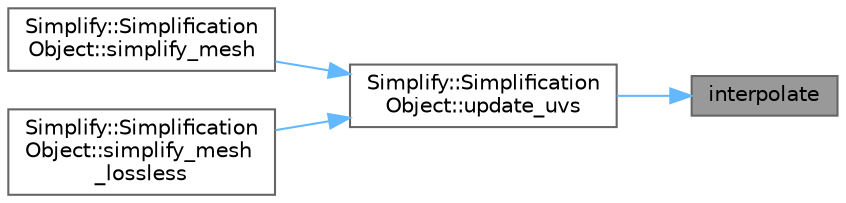 digraph "interpolate"
{
 // INTERACTIVE_SVG=YES
 // LATEX_PDF_SIZE
  bgcolor="transparent";
  edge [fontname=Helvetica,fontsize=10,labelfontname=Helvetica,labelfontsize=10];
  node [fontname=Helvetica,fontsize=10,shape=box,height=0.2,width=0.4];
  rankdir="RL";
  Node1 [id="Node000001",label="interpolate",height=0.2,width=0.4,color="gray40", fillcolor="grey60", style="filled", fontcolor="black",tooltip=" "];
  Node1 -> Node2 [id="edge1_Node000001_Node000002",dir="back",color="steelblue1",style="solid",tooltip=" "];
  Node2 [id="Node000002",label="Simplify::Simplification\lObject::update_uvs",height=0.2,width=0.4,color="grey40", fillcolor="white", style="filled",URL="$dd/dcf/classSimplify_1_1SimplificationObject.html#aa4a753f9377a011f628575bd4131a424",tooltip=" "];
  Node2 -> Node3 [id="edge2_Node000002_Node000003",dir="back",color="steelblue1",style="solid",tooltip=" "];
  Node3 [id="Node000003",label="Simplify::Simplification\lObject::simplify_mesh",height=0.2,width=0.4,color="grey40", fillcolor="white", style="filled",URL="$dd/dcf/classSimplify_1_1SimplificationObject.html#ac7c6c15b545db21899dea2390c0caa53",tooltip=" "];
  Node2 -> Node4 [id="edge3_Node000002_Node000004",dir="back",color="steelblue1",style="solid",tooltip=" "];
  Node4 [id="Node000004",label="Simplify::Simplification\lObject::simplify_mesh\l_lossless",height=0.2,width=0.4,color="grey40", fillcolor="white", style="filled",URL="$dd/dcf/classSimplify_1_1SimplificationObject.html#a03f17e525c617e393a3d95270f25ef61",tooltip=" "];
}
